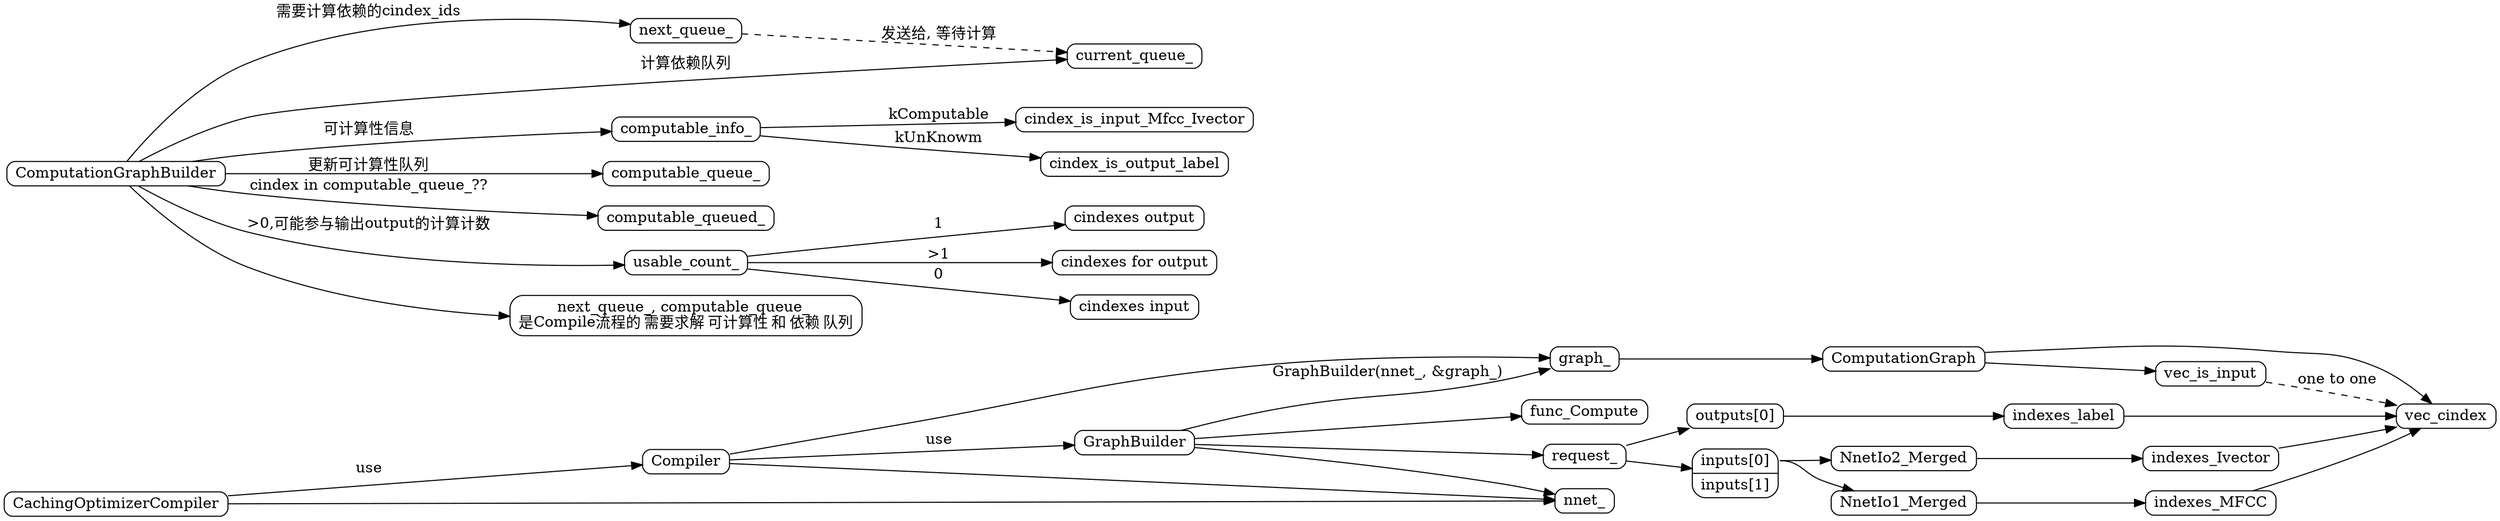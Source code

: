 digraph ComputationGraph{
        rankdir = LR
        node[shape=Mrecord, width=.1, height=.1]

        CachingOptimizerCompiler -> nnet_
        CachingOptimizerCompiler -> Compiler[label="use"]

        Compiler -> nnet_
        Compiler -> graph_
        Compiler -> GraphBuilder[label="use"]


        
        GraphBuilder -> func_Compute
        GraphBuilder -> nnet_
        GraphBuilder -> request_
        GraphBuilder -> graph_[label="GraphBuilder(nnet_, &graph_)"]

        request_ -> inputs
        request_ -> outputs
        outputs[label="outputs[0]"]
        inputs[label="<1> inputs[0] | <2> inputs[1]"]
        inputs:1 -> NnetIo1_Merged -> indexes_MFCC
        inputs:1 -> NnetIo2_Merged -> indexes_Ivector
        outputs -> indexes_label


        graph_ -> ComputationGraph
        ComputationGraph -> cindexes
        ComputationGraph -> is_input
        cindexes[label="vec_cindex"]
        is_input[label="vec_is_input"]

        is_input -> cindexes[label="one to one", style=dashed]

        indexes_MFCC -> cindexes
        indexes_Ivector -> cindexes
        indexes_label -> cindexes



        subgraph ComputationGraphBuilder{

                ComputationGraphBuilder -> next_queue_[label="需要计算依赖的cindex_ids"]
                ComputationGraphBuilder -> current_queue_[label="计算依赖队列"]
                next_queue_ -> current_queue_[style=dashed, label="发送给, 等待计算"]
                
                ComputationGraphBuilder -> computable_info_[label="可计算性信息"]
                computable_info_ -> cindex_is_input_Mfcc_Ivector[label="kComputable"]
                computable_info_ -> cindex_is_output_label[label="kUnKnowm"]
                
                ComputationGraphBuilder -> computable_queue_[label="更新可计算性队列"]
                ComputationGraphBuilder -> computable_queued_[label="cindex in computable_queue_??"]
                
                ComputationGraphBuilder -> usable_count_[label=">0,可能参与输出output的计算计数"]
                usable_count_ -> usable_1[label="1"]
                usable_count_ -> usable_2[label=">1"]
                usable_count_ -> usable_0[label="0"]
                usable_1[label="cindexes output"]
                usable_2[label="cindexes for output"]
                usable_0[label="cindexes input"]

                ComputationGraphBuilder -> comment
                comment[label="next_queue_, computable_queue_ \n是Compile流程的 需要求解 可计算性 和 依赖 队列"]

                
        }        
        
        
}
